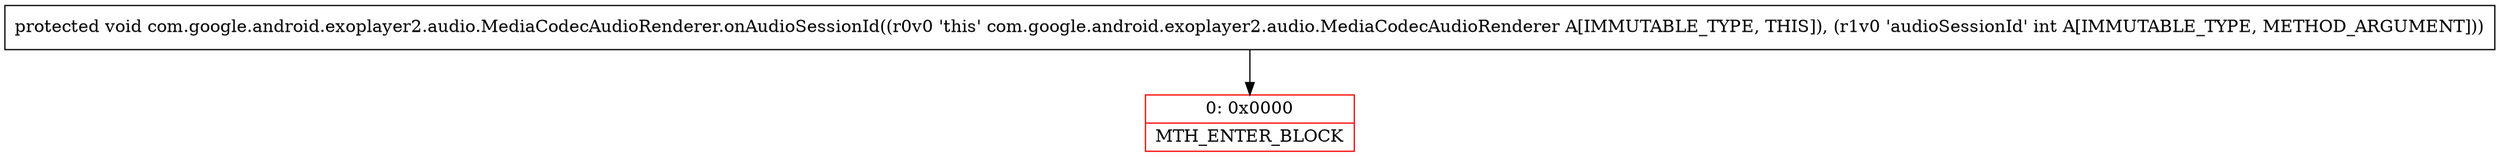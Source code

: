 digraph "CFG forcom.google.android.exoplayer2.audio.MediaCodecAudioRenderer.onAudioSessionId(I)V" {
subgraph cluster_Region_485000983 {
label = "R(0)";
node [shape=record,color=blue];
}
Node_0 [shape=record,color=red,label="{0\:\ 0x0000|MTH_ENTER_BLOCK\l}"];
MethodNode[shape=record,label="{protected void com.google.android.exoplayer2.audio.MediaCodecAudioRenderer.onAudioSessionId((r0v0 'this' com.google.android.exoplayer2.audio.MediaCodecAudioRenderer A[IMMUTABLE_TYPE, THIS]), (r1v0 'audioSessionId' int A[IMMUTABLE_TYPE, METHOD_ARGUMENT])) }"];
MethodNode -> Node_0;
}

